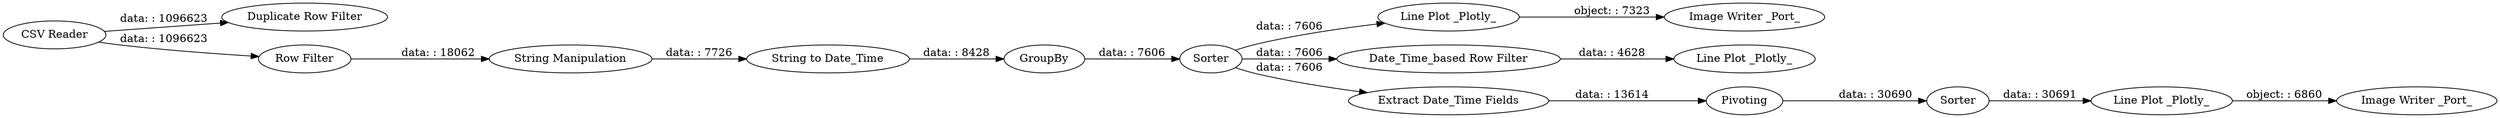 digraph {
	"1639600294994347593_14" [label=Pivoting]
	"1639600294994347593_3" [label="Duplicate Row Filter"]
	"1639600294994347593_1" [label="CSV Reader"]
	"1639600294994347593_8" [label="Line Plot _Plotly_"]
	"1639600294994347593_16" [label=Sorter]
	"1639600294994347593_18" [label="Image Writer _Port_"]
	"1639600294994347593_15" [label="Line Plot _Plotly_"]
	"1639600294994347593_7" [label="String Manipulation"]
	"1639600294994347593_12" [label=GroupBy]
	"1639600294994347593_10" [label="Date_Time_based Row Filter"]
	"1639600294994347593_11" [label="Line Plot _Plotly_"]
	"1639600294994347593_2" [label="Row Filter"]
	"1639600294994347593_13" [label="Extract Date_Time Fields"]
	"1639600294994347593_17" [label="Image Writer _Port_"]
	"1639600294994347593_6" [label="String to Date_Time"]
	"1639600294994347593_9" [label=Sorter]
	"1639600294994347593_8" -> "1639600294994347593_17" [label="object: : 7323"]
	"1639600294994347593_13" -> "1639600294994347593_14" [label="data: : 13614"]
	"1639600294994347593_7" -> "1639600294994347593_6" [label="data: : 7726"]
	"1639600294994347593_1" -> "1639600294994347593_2" [label="data: : 1096623"]
	"1639600294994347593_2" -> "1639600294994347593_7" [label="data: : 18062"]
	"1639600294994347593_10" -> "1639600294994347593_11" [label="data: : 4628"]
	"1639600294994347593_14" -> "1639600294994347593_16" [label="data: : 30690"]
	"1639600294994347593_9" -> "1639600294994347593_10" [label="data: : 7606"]
	"1639600294994347593_15" -> "1639600294994347593_18" [label="object: : 6860"]
	"1639600294994347593_1" -> "1639600294994347593_3" [label="data: : 1096623"]
	"1639600294994347593_6" -> "1639600294994347593_12" [label="data: : 8428"]
	"1639600294994347593_9" -> "1639600294994347593_13" [label="data: : 7606"]
	"1639600294994347593_12" -> "1639600294994347593_9" [label="data: : 7606"]
	"1639600294994347593_9" -> "1639600294994347593_8" [label="data: : 7606"]
	"1639600294994347593_16" -> "1639600294994347593_15" [label="data: : 30691"]
	rankdir=LR
}
